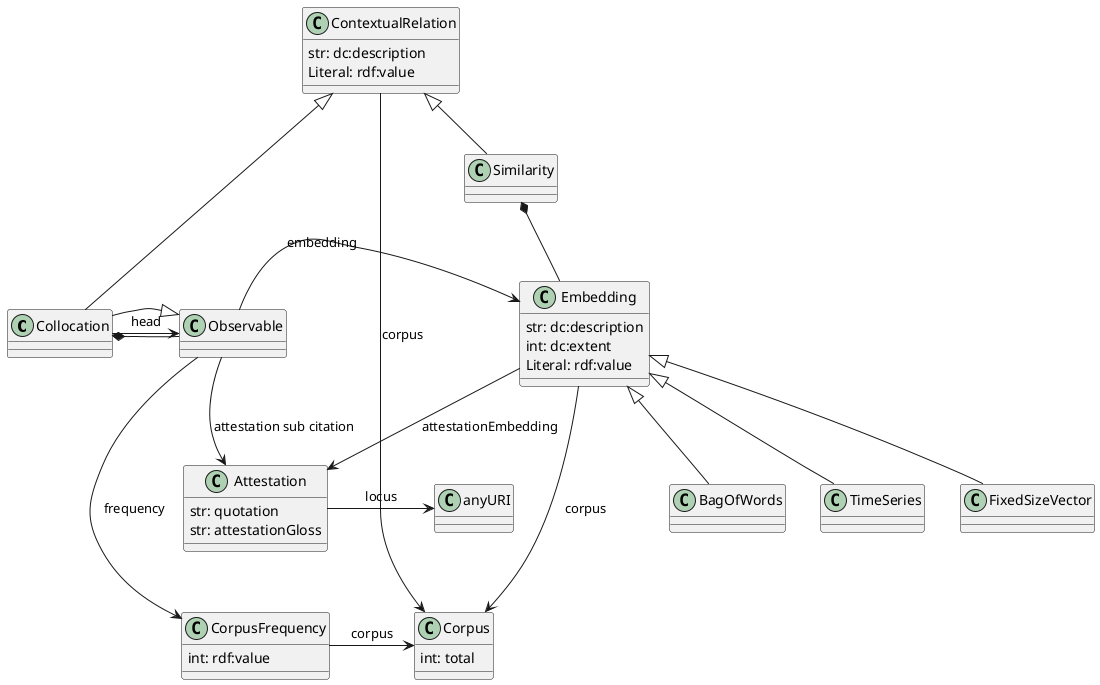 @startuml

Collocation *-down- Observable

Embedding -down-> Attestation: attestationEmbedding
Attestation -[hidden]-> CorpusFrequency


Observable -> Embedding: embedding
Observable -> CorpusFrequency: frequency
Observable -> Attestation: attestation sub citation

class Embedding {
 str: dc:description
 int: dc:extent
 Literal: rdf:value
}

FixedSizeVector -up-|> Embedding
BagOfWords -up-|> Embedding
TimeSeries -up-|> Embedding

class ContextualRelation {
  str: dc:description
  Literal: rdf:value
}

ContextualRelation <|-down- Collocation
ContextualRelation <|-down- Similarity
Similarity *-down- Embedding

class CorpusFrequency {
  int: rdf:value
}

class Attestation {
  str: quotation
  str: attestationGloss
}

class Corpus {
  int: total
}

Attestation -> anyURI: locus
CorpusFrequency -> Corpus: corpus
Embedding -> Corpus: corpus
ContextualRelation -> Corpus: corpus

anyURI -[hidden]-> Corpus

Collocation -> Observable: head
Collocation -|> Observable

@enduml
